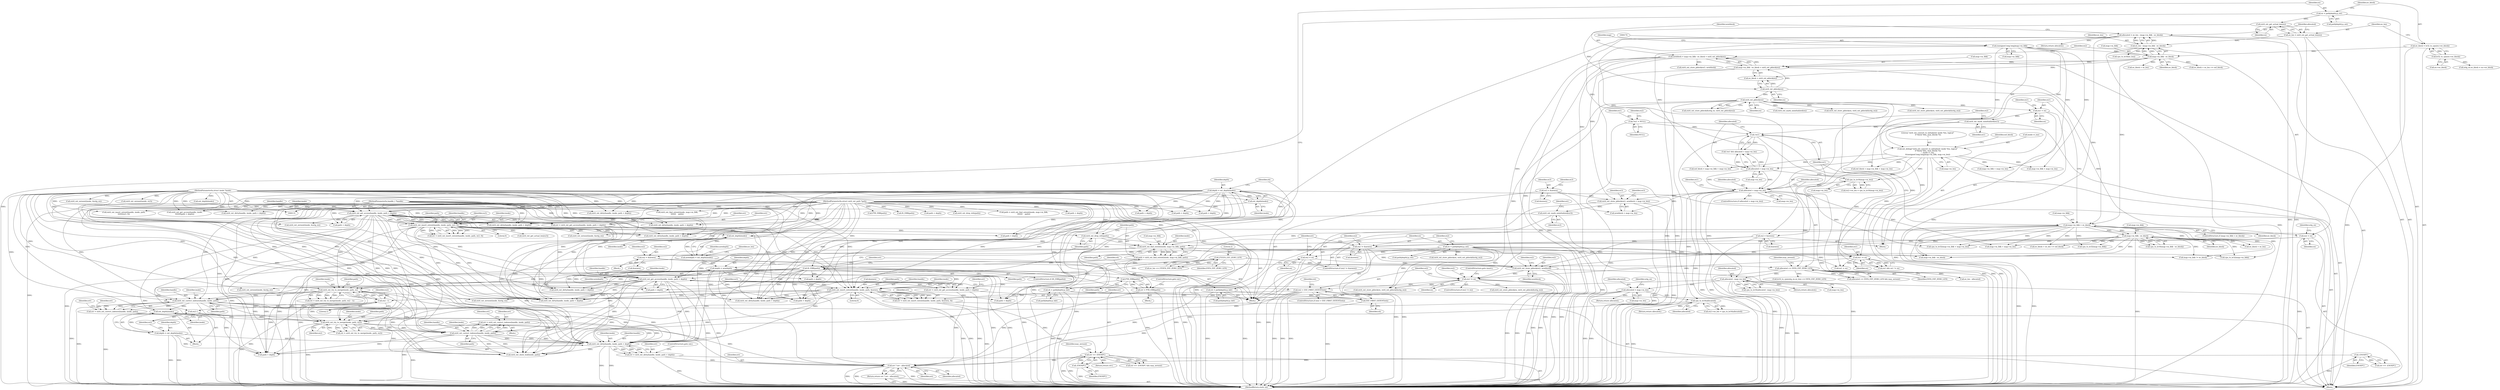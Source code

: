 digraph "1_linux_667eff35a1f56fa74ce98a0c7c29a40adc1ba4e3@API" {
"1000972" [label="(Call,err ? err : allocated)"];
"1000891" [label="(Call,err = ext4_ext_correct_indexes(handle, inode, path))"];
"1000893" [label="(Call,ext4_ext_correct_indexes(handle, inode, path))"];
"1000865" [label="(Call,ext4_ext_correct_indexes(handle, inode, path))"];
"1000296" [label="(Call,ext4_ext_get_access(handle, inode, path + depth))"];
"1000132" [label="(MethodParameterIn,handle_t *handle)"];
"1000221" [label="(Call,ext_depth(inode))"];
"1000133" [label="(MethodParameterIn,struct inode *inode)"];
"1000135" [label="(MethodParameterIn,struct ext4_ext_path *path)"];
"1000219" [label="(Call,depth = ext_depth(inode))"];
"1000732" [label="(Call,ext4_ext_get_access(handle, inode, path + depth))"];
"1000611" [label="(Call,ext4_ext_insert_extent(handle, inode, path, ex3, 0))"];
"1000607" [label="(Call,ext4_ext_mark_uninitialized(ex3))"];
"1000590" [label="(Call,ext4_ext_store_pblock(ex3, newblock + map->m_len))"];
"1000574" [label="(Call,ex3 = &newex)"];
"1000256" [label="(Call,newblock = map->m_lblk - ee_block + ext4_ext_pblock(ex))"];
"1000258" [label="(Call,map->m_lblk - ee_block + ext4_ext_pblock(ex))"];
"1000251" [label="(Call,map->m_lblk - ee_block)"];
"1000173" [label="(Call,(unsigned long long)map->m_lblk)"];
"1000237" [label="(Call,ee_block = le32_to_cpu(ex->ee_block))"];
"1000239" [label="(Call,le32_to_cpu(ex->ee_block))"];
"1000264" [label="(Call,ext4_ext_pblock(ex))"];
"1000245" [label="(Call,ext4_ext_get_actual_len(ex))"];
"1000230" [label="(Call,ex = path[depth].p_ext)"];
"1000394" [label="(Call,allocated > map->m_len)"];
"1000247" [label="(Call,allocated = ee_len - (map->m_lblk - ee_block))"];
"1000249" [label="(Call,ee_len - (map->m_lblk - ee_block))"];
"1000243" [label="(Call,ee_len = ext4_ext_get_actual_len(ex))"];
"1000380" [label="(Call,allocated > map->m_len)"];
"1000168" [label="(Call,ext_debug(\"ext4_ext_convert_to_initialized: inode %lu, logical\"\n \t\t\"block %llu, max_blocks %u\n\", inode->i_ino,\n\t\t(unsigned long long)map->m_lblk, map->m_len))"];
"1000389" [label="(Call,cpu_to_le16(map->m_len))"];
"1000693" [label="(Call,ext4_ext_find_extent(inode, map->m_lblk, path))"];
"1000667" [label="(Call,ext_depth(inode))"];
"1000365" [label="(Call,map->m_lblk - ee_block)"];
"1000351" [label="(Call,map->m_lblk > ee_block)"];
"1000689" [label="(Call,ext4_ext_drop_refs(path))"];
"1000700" [label="(Call,IS_ERR(path))"];
"1000691" [label="(Call,path = ext4_ext_find_extent(inode, map->m_lblk, path))"];
"1000686" [label="(Call,depth = newdepth)"];
"1000665" [label="(Call,newdepth = ext_depth(inode))"];
"1000854" [label="(Call,ext4_ext_try_to_merge(inode, path, ex2 - 1))"];
"1000857" [label="(Call,ex2 - 1)"];
"1000847" [label="(Call,ex2 > EXT_FIRST_EXTENT(eh))"];
"1000842" [label="(Call,ex2 != ex)"];
"1000832" [label="(Call,ext4_ext_store_pblock(ex2, newblock))"];
"1000723" [label="(Call,ex2 != &newex)"];
"1000266" [label="(Call,ex2 = ex)"];
"1000372" [label="(Call,ex2 = &newex)"];
"1000727" [label="(Call,ex2 = ex)"];
"1000715" [label="(Call,ex = path[depth].p_ext)"];
"1000820" [label="(Call,ex2 = &newex)"];
"1000285" [label="(Call,ext4_ext_pblock(ex))"];
"1000801" [label="(Call,ex1 != ex)"];
"1000378" [label="(Call,!ex1)"];
"1000141" [label="(Call,*ex1 = NULL)"];
"1000370" [label="(Call,ext4_ext_mark_uninitialized(ex1))"];
"1000357" [label="(Call,ex1 = ex)"];
"1000849" [label="(Call,EXT_FIRST_EXTENT(eh))"];
"1000708" [label="(Call,eh = path[depth].p_hdr)"];
"1000223" [label="(Call,eh = path[depth].p_hdr)"];
"1000884" [label="(Call,ext4_ext_try_to_merge(inode, path, ex2))"];
"1000874" [label="(Call,ext_depth(inode))"];
"1000876" [label="(Call,ex2--)"];
"1000863" [label="(Call,err = ext4_ext_correct_indexes(handle, inode, path))"];
"1000730" [label="(Call,err = ext4_ext_get_access(handle, inode, path + depth))"];
"1000294" [label="(Call,err = ext4_ext_get_access(handle, inode, path + depth))"];
"1000703" [label="(Call,err = PTR_ERR(path))"];
"1000705" [label="(Call,PTR_ERR(path))"];
"1000921" [label="(Call,err == -ENOSPC)"];
"1000910" [label="(Call,err = ext4_ext_insert_extent(handle, inode, path, &newex, 0))"];
"1000912" [label="(Call,ext4_ext_insert_extent(handle, inode, path, &newex, 0))"];
"1000923" [label="(Call,-ENOSPC)"];
"1000621" [label="(Call,-ENOSPC)"];
"1000900" [label="(Call,err = ext4_ext_dirty(handle, inode, path + depth))"];
"1000902" [label="(Call,ext4_ext_dirty(handle, inode, path + depth))"];
"1000872" [label="(Call,depth = ext_depth(inode))"];
"1000602" [label="(Call,allocated - map->m_len)"];
"1000403" [label="(Call,allocated <= EXT4_EXT_ZERO_LEN)"];
"1000309" [label="(Call,2*EXT4_EXT_ZERO_LEN)"];
"1000839" [label="(Call,cpu_to_le16(allocated))"];
"1000741" [label="(Call,allocated = map->m_len)"];
"1000971" [label="(Return,return err ? err : allocated;)"];
"1000708" [label="(Call,eh = path[depth].p_hdr)"];
"1000611" [label="(Call,ext4_ext_insert_extent(handle, inode, path, ex3, 0))"];
"1000885" [label="(Identifier,inode)"];
"1000922" [label="(Identifier,err)"];
"1000656" [label="(Call,path + depth)"];
"1000222" [label="(Identifier,inode)"];
"1000473" [label="(Call,ext4_ext_zeroout(inode, &orig_ex))"];
"1000695" [label="(Call,map->m_lblk)"];
"1000866" [label="(Identifier,handle)"];
"1000691" [label="(Call,path = ext4_ext_find_extent(inode, map->m_lblk, path))"];
"1000876" [label="(Call,ex2--)"];
"1000882" [label="(Call,ret = ext4_ext_try_to_merge(inode, path, ex2))"];
"1000923" [label="(Call,-ENOSPC)"];
"1000240" [label="(Call,ex->ee_block)"];
"1000925" [label="(Identifier,may_zeroout)"];
"1000622" [label="(Identifier,ENOSPC)"];
"1000364" [label="(Call,cpu_to_le16(map->m_lblk - ee_block))"];
"1000796" [label="(Return,return allocated;)"];
"1000852" [label="(Call,ret = ext4_ext_try_to_merge(inode, path, ex2 - 1))"];
"1000739" [label="(Identifier,err)"];
"1000393" [label="(ControlStructure,if (allocated > map->m_len))"];
"1000574" [label="(Call,ex3 = &newex)"];
"1000890" [label="(Block,)"];
"1000671" [label="(Call,ext4_ext_get_actual_len(ex3))"];
"1000706" [label="(Identifier,path)"];
"1000724" [label="(Identifier,ex2)"];
"1000303" [label="(Identifier,err)"];
"1000709" [label="(Identifier,eh)"];
"1000859" [label="(Literal,1)"];
"1000266" [label="(Call,ex2 = ex)"];
"1000381" [label="(Identifier,allocated)"];
"1000262" [label="(Call,ee_block + ext4_ext_pblock(ex))"];
"1000373" [label="(Identifier,ex2)"];
"1000900" [label="(Call,err = ext4_ext_dirty(handle, inode, path + depth))"];
"1000693" [label="(Call,ext4_ext_find_extent(inode, map->m_lblk, path))"];
"1000648" [label="(Call,ext4_ext_store_pblock(ex, ext4_ext_pblock(&orig_ex)))"];
"1000219" [label="(Call,depth = ext_depth(inode))"];
"1000371" [label="(Identifier,ex1)"];
"1000873" [label="(Identifier,depth)"];
"1000803" [label="(Identifier,ex)"];
"1000310" [label="(Literal,2)"];
"1000613" [label="(Identifier,inode)"];
"1000285" [label="(Call,ext4_ext_pblock(ex))"];
"1000369" [label="(Identifier,ee_block)"];
"1000670" [label="(Identifier,ee_len)"];
"1000813" [label="(Call,map->m_lblk - ee_block)"];
"1000924" [label="(Identifier,ENOSPC)"];
"1000257" [label="(Identifier,newblock)"];
"1000231" [label="(Identifier,ex)"];
"1000701" [label="(Identifier,path)"];
"1000914" [label="(Identifier,inode)"];
"1000681" [label="(Call,ee_block + ee_len <= eof_block)"];
"1000133" [label="(MethodParameterIn,struct inode *inode)"];
"1000793" [label="(Call,path + depth)"];
"1000564" [label="(Call,ext4_ext_dirty(handle, inode, path + depth))"];
"1000820" [label="(Call,ex2 = &newex)"];
"1000309" [label="(Call,2*EXT4_EXT_ZERO_LEN)"];
"1000971" [label="(Return,return err ? err : allocated;)"];
"1000865" [label="(Call,ext4_ext_correct_indexes(handle, inode, path))"];
"1000513" [label="(Call,ext4_ext_zeroout(inode, ex3))"];
"1000539" [label="(Call,PTR_ERR(path))"];
"1000350" [label="(ControlStructure,if (map->m_lblk > ee_block))"];
"1000290" [label="(Call,ee_block + ee_len)"];
"1000666" [label="(Identifier,newdepth)"];
"1000271" [label="(Identifier,orig_ex)"];
"1000877" [label="(Identifier,ex2)"];
"1000864" [label="(Identifier,err)"];
"1000311" [label="(Identifier,EXT4_EXT_ZERO_LEN)"];
"1000845" [label="(ControlStructure,goto insert;)"];
"1000256" [label="(Call,newblock = map->m_lblk - ee_block + ext4_ext_pblock(ex))"];
"1000974" [label="(Identifier,err)"];
"1000619" [label="(Call,err == -ENOSPC)"];
"1000143" [label="(Identifier,NULL)"];
"1000592" [label="(Call,newblock + map->m_len)"];
"1000892" [label="(Identifier,err)"];
"1000230" [label="(Call,ex = path[depth].p_ext)"];
"1000250" [label="(Identifier,ee_len)"];
"1000692" [label="(Identifier,path)"];
"1000722" [label="(ControlStructure,if (ex2 != &newex))"];
"1000911" [label="(Identifier,err)"];
"1000406" [label="(Identifier,may_zeroout)"];
"1000232" [label="(Call,path[depth].p_ext)"];
"1000280" [label="(Call,cpu_to_le16(ee_len))"];
"1000785" [label="(Call,ext4_ext_store_pblock(ex, ext4_ext_pblock(&orig_ex)))"];
"1000521" [label="(Call,ext_depth(inode))"];
"1000352" [label="(Call,map->m_lblk)"];
"1000132" [label="(MethodParameterIn,handle_t *handle)"];
"1000850" [label="(Identifier,eh)"];
"1000916" [label="(Call,&newex)"];
"1000356" [label="(Block,)"];
"1000764" [label="(Call,ext4_ext_zeroout(inode, &orig_ex))"];
"1000355" [label="(Identifier,ee_block)"];
"1000667" [label="(Call,ext_depth(inode))"];
"1000716" [label="(Identifier,ex)"];
"1000905" [label="(Call,path + depth)"];
"1000374" [label="(Call,&newex)"];
"1000801" [label="(Call,ex1 != ex)"];
"1000698" [label="(Identifier,path)"];
"1000950" [label="(Call,ext4_ext_store_pblock(ex, ext4_ext_pblock(&orig_ex)))"];
"1000576" [label="(Call,&newex)"];
"1000743" [label="(Call,map->m_len)"];
"1000372" [label="(Call,ex2 = &newex)"];
"1000258" [label="(Call,map->m_lblk - ee_block + ext4_ext_pblock(ex))"];
"1000390" [label="(Call,map->m_len)"];
"1000448" [label="(Call,ext4_ext_store_pblock(ex3, newblock))"];
"1000582" [label="(Call,cpu_to_le32(map->m_lblk + map->m_len))"];
"1000687" [label="(Identifier,depth)"];
"1000862" [label="(Block,)"];
"1000282" [label="(Call,ext4_ext_store_pblock(&orig_ex, ext4_ext_pblock(ex)))"];
"1000901" [label="(Identifier,err)"];
"1000269" [label="(Call,orig_ex.ee_block = ex->ee_block)"];
"1000534" [label="(Call,IS_ERR(path))"];
"1000239" [label="(Call,le32_to_cpu(ex->ee_block))"];
"1000855" [label="(Identifier,inode)"];
"1000603" [label="(Identifier,allocated)"];
"1000590" [label="(Call,ext4_ext_store_pblock(ex3, newblock + map->m_len))"];
"1000377" [label="(Call,!ex1 && allocated > map->m_len)"];
"1000715" [label="(Call,ex = path[depth].p_ext)"];
"1000255" [label="(Identifier,ee_block)"];
"1000729" [label="(Identifier,ex)"];
"1000404" [label="(Identifier,allocated)"];
"1000891" [label="(Call,err = ext4_ext_correct_indexes(handle, inode, path))"];
"1000459" [label="(Call,ext4_ext_insert_extent(handle, inode, path,\n\t\t\t\t\t\t\tex3, 0))"];
"1000359" [label="(Identifier,ex)"];
"1000286" [label="(Identifier,ex)"];
"1000382" [label="(Call,map->m_len)"];
"1000790" [label="(Call,ext4_ext_dirty(handle, inode, path + depth))"];
"1000742" [label="(Identifier,allocated)"];
"1000246" [label="(Identifier,ex)"];
"1000755" [label="(Call,map->m_lblk != ee_block)"];
"1000725" [label="(Call,&newex)"];
"1000316" [label="(Call,ext4_ext_zeroout(inode, &orig_ex))"];
"1000380" [label="(Call,allocated > map->m_len)"];
"1000289" [label="(Call,ee_block + ee_len <= eof_block)"];
"1000348" [label="(Return,return allocated;)"];
"1000710" [label="(Call,path[depth].p_hdr)"];
"1000840" [label="(Identifier,allocated)"];
"1000223" [label="(Call,eh = path[depth].p_hdr)"];
"1000249" [label="(Call,ee_len - (map->m_lblk - ee_block))"];
"1000555" [label="(Call,path + depth)"];
"1000370" [label="(Call,ext4_ext_mark_uninitialized(ex1))"];
"1000915" [label="(Identifier,path)"];
"1000135" [label="(MethodParameterIn,struct ext4_ext_path *path)"];
"1000847" [label="(Call,ex2 > EXT_FIRST_EXTENT(eh))"];
"1000609" [label="(Call,err = ext4_ext_insert_extent(handle, inode, path, ex3, 0))"];
"1000294" [label="(Call,err = ext4_ext_get_access(handle, inode, path + depth))"];
"1000146" [label="(Identifier,ex2)"];
"1000856" [label="(Identifier,path)"];
"1000362" [label="(Identifier,ex1)"];
"1000659" [label="(Return,return allocated;)"];
"1000748" [label="(Call,le16_to_cpu(orig_ex.ee_len) <= EXT4_EXT_ZERO_LEN)"];
"1000608" [label="(Identifier,ex3)"];
"1000267" [label="(Identifier,ex2)"];
"1000395" [label="(Identifier,allocated)"];
"1000366" [label="(Call,map->m_lblk)"];
"1000580" [label="(Identifier,ex3)"];
"1000734" [label="(Identifier,inode)"];
"1000875" [label="(Identifier,inode)"];
"1000394" [label="(Call,allocated > map->m_len)"];
"1000342" [label="(Call,ext4_ext_dirty(handle, inode, path + depth))"];
"1000243" [label="(Call,ee_len = ext4_ext_get_actual_len(ex))"];
"1000880" [label="(Identifier,ex3)"];
"1000523" [label="(Call,ext4_ext_drop_refs(path))"];
"1000920" [label="(Call,err == -ENOSPC && may_zeroout)"];
"1000835" [label="(Call,ex2->ee_len = cpu_to_le16(allocated))"];
"1001001" [label="(Call,path + depth)"];
"1000832" [label="(Call,ext4_ext_store_pblock(ex2, newblock))"];
"1000399" [label="(Block,)"];
"1000244" [label="(Identifier,ee_len)"];
"1000908" [label="(ControlStructure,goto out;)"];
"1000430" [label="(Call,ext4_ext_dirty(handle, inode, path + depth))"];
"1000168" [label="(Call,ext_debug(\"ext4_ext_convert_to_initialized: inode %lu, logical\"\n \t\t\"block %llu, max_blocks %u\n\", inode->i_ino,\n\t\t(unsigned long long)map->m_lblk, map->m_len))"];
"1000238" [label="(Identifier,ee_block)"];
"1000583" [label="(Call,map->m_lblk + map->m_len)"];
"1000853" [label="(Identifier,ret)"];
"1000854" [label="(Call,ext4_ext_try_to_merge(inode, path, ex2 - 1))"];
"1000704" [label="(Identifier,err)"];
"1000822" [label="(Call,&newex)"];
"1000402" [label="(Call,allocated <= EXT4_EXT_ZERO_LEN && may_zeroout)"];
"1000423" [label="(Call,ext4_ext_mark_uninitialized(ex))"];
"1000444" [label="(Call,cpu_to_le32(map->m_lblk))"];
"1000991" [label="(Call,ext4_ext_store_pblock(ex, ext4_ext_pblock(&orig_ex)))"];
"1000248" [label="(Identifier,allocated)"];
"1000912" [label="(Call,ext4_ext_insert_extent(handle, inode, path, &newex, 0))"];
"1000730" [label="(Call,err = ext4_ext_get_access(handle, inode, path + depth))"];
"1000170" [label="(Call,inode->i_ino)"];
"1000614" [label="(Identifier,path)"];
"1000499" [label="(Call,ext4_ext_dirty(handle, inode, path + depth))"];
"1000896" [label="(Identifier,path)"];
"1000804" [label="(Block,)"];
"1000839" [label="(Call,cpu_to_le16(allocated))"];
"1000627" [label="(Call,ext4_ext_zeroout(inode, &orig_ex))"];
"1000874" [label="(Call,ext_depth(inode))"];
"1000898" [label="(Identifier,err)"];
"1000826" [label="(Identifier,ex2)"];
"1000904" [label="(Identifier,inode)"];
"1000604" [label="(Call,map->m_len)"];
"1000837" [label="(Identifier,ex2)"];
"1000178" [label="(Call,map->m_len)"];
"1000821" [label="(Identifier,ex2)"];
"1000616" [label="(Literal,0)"];
"1000834" [label="(Identifier,newblock)"];
"1000705" [label="(Call,PTR_ERR(path))"];
"1000727" [label="(Call,ex2 = ex)"];
"1000552" [label="(Call,ext4_ext_get_access(handle, inode,\n\t\t\t\t\t\t\t\tpath + depth))"];
"1000961" [label="(Return,return allocated;)"];
"1000846" [label="(ControlStructure,if (ex2 > EXT_FIRST_EXTENT(eh)))"];
"1000717" [label="(Call,path[depth].p_ext)"];
"1000958" [label="(Call,path + depth)"];
"1000142" [label="(Identifier,ex1)"];
"1000379" [label="(Identifier,ex1)"];
"1000295" [label="(Identifier,err)"];
"1000599" [label="(Identifier,ex3)"];
"1000251" [label="(Call,map->m_lblk - ee_block)"];
"1000298" [label="(Identifier,inode)"];
"1000169" [label="(Literal,\"ext4_ext_convert_to_initialized: inode %lu, logical\"\n \t\t\"block %llu, max_blocks %u\n\")"];
"1000702" [label="(Block,)"];
"1000700" [label="(Call,IS_ERR(path))"];
"1000910" [label="(Call,err = ext4_ext_insert_extent(handle, inode, path, &newex, 0))"];
"1000299" [label="(Call,path + depth)"];
"1000591" [label="(Identifier,ex3)"];
"1000833" [label="(Identifier,ex2)"];
"1000858" [label="(Identifier,ex2)"];
"1000918" [label="(Literal,0)"];
"1000203" [label="(Call,map->m_lblk + map->m_len)"];
"1000210" [label="(Call,eof_block = map->m_lblk + map->m_len)"];
"1000264" [label="(Call,ext4_ext_pblock(ex))"];
"1001006" [label="(MethodReturn,static int)"];
"1000884" [label="(Call,ext4_ext_try_to_merge(inode, path, ex2))"];
"1000396" [label="(Call,map->m_len)"];
"1000741" [label="(Call,allocated = map->m_len)"];
"1000607" [label="(Call,ext4_ext_mark_uninitialized(ex3))"];
"1000902" [label="(Call,ext4_ext_dirty(handle, inode, path + depth))"];
"1000868" [label="(Identifier,path)"];
"1000602" [label="(Call,allocated - map->m_len)"];
"1000668" [label="(Identifier,inode)"];
"1000848" [label="(Identifier,ex2)"];
"1000612" [label="(Identifier,handle)"];
"1000968" [label="(Call,ext4_ext_show_leaf(inode, path))"];
"1000703" [label="(Call,err = PTR_ERR(path))"];
"1000525" [label="(Call,path = ext4_ext_find_extent(inode, map->m_lblk,\n\t\t\t\t\t\t\t    path))"];
"1000365" [label="(Call,map->m_lblk - ee_block)"];
"1000201" [label="(Call,eof_block < map->m_lblk + map->m_len)"];
"1000268" [label="(Identifier,ex)"];
"1000296" [label="(Call,ext4_ext_get_access(handle, inode, path + depth))"];
"1000265" [label="(Identifier,ex)"];
"1000972" [label="(Call,err ? err : allocated)"];
"1000220" [label="(Identifier,depth)"];
"1000357" [label="(Call,ex1 = ex)"];
"1000433" [label="(Call,path + depth)"];
"1000245" [label="(Call,ext4_ext_get_actual_len(ex))"];
"1000690" [label="(Identifier,path)"];
"1000799" [label="(Call,ex1 && ex1 != ex)"];
"1000307" [label="(Call,ee_len <= 2*EXT4_EXT_ZERO_LEN)"];
"1000870" [label="(Identifier,err)"];
"1000733" [label="(Identifier,handle)"];
"1000844" [label="(Identifier,ex)"];
"1000857" [label="(Call,ex2 - 1)"];
"1000903" [label="(Identifier,handle)"];
"1000358" [label="(Identifier,ex1)"];
"1000601" [label="(Call,cpu_to_le16(allocated - map->m_len))"];
"1000842" [label="(Call,ex2 != ex)"];
"1000337" [label="(Call,ext4_ext_store_pblock(ex, ext4_ext_pblock(&orig_ex)))"];
"1000731" [label="(Identifier,err)"];
"1000621" [label="(Call,-ENOSPC)"];
"1000894" [label="(Identifier,handle)"];
"1000863" [label="(Call,err = ext4_ext_correct_indexes(handle, inode, path))"];
"1000136" [label="(Block,)"];
"1000802" [label="(Identifier,ex1)"];
"1000682" [label="(Call,ee_block + ee_len)"];
"1000707" [label="(ControlStructure,goto out;)"];
"1000955" [label="(Call,ext4_ext_dirty(handle, inode, path + depth))"];
"1000688" [label="(Identifier,newdepth)"];
"1000385" [label="(Call,ex2->ee_len = cpu_to_le16(map->m_len))"];
"1000252" [label="(Call,map->m_lblk)"];
"1000998" [label="(Call,ext4_ext_dirty(handle, inode, path + depth))"];
"1000575" [label="(Identifier,ex3)"];
"1000212" [label="(Call,map->m_lblk + map->m_len)"];
"1000872" [label="(Call,depth = ext_depth(inode))"];
"1000913" [label="(Identifier,handle)"];
"1000975" [label="(Identifier,allocated)"];
"1000378" [label="(Call,!ex1)"];
"1000345" [label="(Call,path + depth)"];
"1000694" [label="(Identifier,inode)"];
"1000221" [label="(Call,ext_depth(inode))"];
"1000895" [label="(Identifier,inode)"];
"1000403" [label="(Call,allocated <= EXT4_EXT_ZERO_LEN)"];
"1000420" [label="(Call,ee_len - allocated)"];
"1000841" [label="(ControlStructure,if (ex2 != ex))"];
"1000237" [label="(Call,ee_block = le32_to_cpu(ex->ee_block))"];
"1000732" [label="(Call,ext4_ext_get_access(handle, inode, path + depth))"];
"1000800" [label="(Identifier,ex1)"];
"1000886" [label="(Identifier,path)"];
"1000686" [label="(Call,depth = newdepth)"];
"1000225" [label="(Call,path[depth].p_hdr)"];
"1000929" [label="(Call,ext4_ext_zeroout(inode, &orig_ex))"];
"1000615" [label="(Identifier,ex3)"];
"1000887" [label="(Identifier,ex2)"];
"1000502" [label="(Call,path + depth)"];
"1000351" [label="(Call,map->m_lblk > ee_block)"];
"1000141" [label="(Call,*ex1 = NULL)"];
"1000405" [label="(Identifier,EXT4_EXT_ZERO_LEN)"];
"1000751" [label="(Identifier,orig_ex)"];
"1000247" [label="(Call,allocated = ee_len - (map->m_lblk - ee_block))"];
"1000259" [label="(Call,map->m_lblk)"];
"1000173" [label="(Call,(unsigned long long)map->m_lblk)"];
"1000735" [label="(Call,path + depth)"];
"1000689" [label="(Call,ext4_ext_drop_refs(path))"];
"1000182" [label="(Identifier,eof_block)"];
"1000723" [label="(Call,ex2 != &newex)"];
"1000973" [label="(Identifier,err)"];
"1000527" [label="(Call,ext4_ext_find_extent(inode, map->m_lblk,\n\t\t\t\t\t\t\t    path))"];
"1000610" [label="(Identifier,err)"];
"1000699" [label="(ControlStructure,if (IS_ERR(path)))"];
"1000849" [label="(Call,EXT_FIRST_EXTENT(eh))"];
"1000805" [label="(Call,ex1 = ex)"];
"1000893" [label="(Call,ext4_ext_correct_indexes(handle, inode, path))"];
"1000224" [label="(Identifier,eh)"];
"1001004" [label="(Return,return err;)"];
"1000653" [label="(Call,ext4_ext_dirty(handle, inode, path + depth))"];
"1000297" [label="(Identifier,handle)"];
"1000179" [label="(Identifier,map)"];
"1000828" [label="(Call,cpu_to_le32(map->m_lblk))"];
"1000665" [label="(Call,newdepth = ext_depth(inode))"];
"1000921" [label="(Call,err == -ENOSPC)"];
"1000175" [label="(Call,map->m_lblk)"];
"1000843" [label="(Identifier,ex2)"];
"1000867" [label="(Identifier,inode)"];
"1000389" [label="(Call,cpu_to_le16(map->m_len))"];
"1000567" [label="(Call,path + depth)"];
"1000728" [label="(Identifier,ex2)"];
"1000972" -> "1000971"  [label="AST: "];
"1000972" -> "1000974"  [label="CFG: "];
"1000972" -> "1000975"  [label="CFG: "];
"1000973" -> "1000972"  [label="AST: "];
"1000974" -> "1000972"  [label="AST: "];
"1000975" -> "1000972"  [label="AST: "];
"1000971" -> "1000972"  [label="CFG: "];
"1000972" -> "1001006"  [label="DDG: "];
"1000972" -> "1001006"  [label="DDG: "];
"1000972" -> "1001006"  [label="DDG: "];
"1000972" -> "1000971"  [label="DDG: "];
"1000891" -> "1000972"  [label="DDG: "];
"1000863" -> "1000972"  [label="DDG: "];
"1000730" -> "1000972"  [label="DDG: "];
"1000294" -> "1000972"  [label="DDG: "];
"1000703" -> "1000972"  [label="DDG: "];
"1000921" -> "1000972"  [label="DDG: "];
"1000900" -> "1000972"  [label="DDG: "];
"1000247" -> "1000972"  [label="DDG: "];
"1000602" -> "1000972"  [label="DDG: "];
"1000839" -> "1000972"  [label="DDG: "];
"1000891" -> "1000890"  [label="AST: "];
"1000891" -> "1000893"  [label="CFG: "];
"1000892" -> "1000891"  [label="AST: "];
"1000893" -> "1000891"  [label="AST: "];
"1000898" -> "1000891"  [label="CFG: "];
"1000891" -> "1001006"  [label="DDG: "];
"1000893" -> "1000891"  [label="DDG: "];
"1000893" -> "1000891"  [label="DDG: "];
"1000893" -> "1000891"  [label="DDG: "];
"1000893" -> "1000896"  [label="CFG: "];
"1000894" -> "1000893"  [label="AST: "];
"1000895" -> "1000893"  [label="AST: "];
"1000896" -> "1000893"  [label="AST: "];
"1000893" -> "1001006"  [label="DDG: "];
"1000865" -> "1000893"  [label="DDG: "];
"1000296" -> "1000893"  [label="DDG: "];
"1000732" -> "1000893"  [label="DDG: "];
"1000132" -> "1000893"  [label="DDG: "];
"1000884" -> "1000893"  [label="DDG: "];
"1000884" -> "1000893"  [label="DDG: "];
"1000133" -> "1000893"  [label="DDG: "];
"1000135" -> "1000893"  [label="DDG: "];
"1000893" -> "1000902"  [label="DDG: "];
"1000893" -> "1000902"  [label="DDG: "];
"1000893" -> "1000902"  [label="DDG: "];
"1000893" -> "1000905"  [label="DDG: "];
"1000893" -> "1000968"  [label="DDG: "];
"1000893" -> "1000968"  [label="DDG: "];
"1000865" -> "1000863"  [label="AST: "];
"1000865" -> "1000868"  [label="CFG: "];
"1000866" -> "1000865"  [label="AST: "];
"1000867" -> "1000865"  [label="AST: "];
"1000868" -> "1000865"  [label="AST: "];
"1000863" -> "1000865"  [label="CFG: "];
"1000865" -> "1001006"  [label="DDG: "];
"1000865" -> "1000863"  [label="DDG: "];
"1000865" -> "1000863"  [label="DDG: "];
"1000865" -> "1000863"  [label="DDG: "];
"1000296" -> "1000865"  [label="DDG: "];
"1000732" -> "1000865"  [label="DDG: "];
"1000132" -> "1000865"  [label="DDG: "];
"1000854" -> "1000865"  [label="DDG: "];
"1000854" -> "1000865"  [label="DDG: "];
"1000133" -> "1000865"  [label="DDG: "];
"1000135" -> "1000865"  [label="DDG: "];
"1000865" -> "1000874"  [label="DDG: "];
"1000865" -> "1000884"  [label="DDG: "];
"1000865" -> "1000902"  [label="DDG: "];
"1000865" -> "1000902"  [label="DDG: "];
"1000865" -> "1000905"  [label="DDG: "];
"1000865" -> "1000968"  [label="DDG: "];
"1000865" -> "1000968"  [label="DDG: "];
"1000296" -> "1000294"  [label="AST: "];
"1000296" -> "1000299"  [label="CFG: "];
"1000297" -> "1000296"  [label="AST: "];
"1000298" -> "1000296"  [label="AST: "];
"1000299" -> "1000296"  [label="AST: "];
"1000294" -> "1000296"  [label="CFG: "];
"1000296" -> "1001006"  [label="DDG: "];
"1000296" -> "1001006"  [label="DDG: "];
"1000296" -> "1000294"  [label="DDG: "];
"1000296" -> "1000294"  [label="DDG: "];
"1000296" -> "1000294"  [label="DDG: "];
"1000132" -> "1000296"  [label="DDG: "];
"1000221" -> "1000296"  [label="DDG: "];
"1000133" -> "1000296"  [label="DDG: "];
"1000135" -> "1000296"  [label="DDG: "];
"1000219" -> "1000296"  [label="DDG: "];
"1000296" -> "1000316"  [label="DDG: "];
"1000296" -> "1000342"  [label="DDG: "];
"1000296" -> "1000430"  [label="DDG: "];
"1000296" -> "1000430"  [label="DDG: "];
"1000296" -> "1000611"  [label="DDG: "];
"1000296" -> "1000611"  [label="DDG: "];
"1000296" -> "1000854"  [label="DDG: "];
"1000296" -> "1000884"  [label="DDG: "];
"1000296" -> "1000902"  [label="DDG: "];
"1000296" -> "1000902"  [label="DDG: "];
"1000296" -> "1000912"  [label="DDG: "];
"1000296" -> "1000912"  [label="DDG: "];
"1000296" -> "1000968"  [label="DDG: "];
"1000296" -> "1000998"  [label="DDG: "];
"1000132" -> "1000131"  [label="AST: "];
"1000132" -> "1001006"  [label="DDG: "];
"1000132" -> "1000342"  [label="DDG: "];
"1000132" -> "1000430"  [label="DDG: "];
"1000132" -> "1000459"  [label="DDG: "];
"1000132" -> "1000499"  [label="DDG: "];
"1000132" -> "1000552"  [label="DDG: "];
"1000132" -> "1000564"  [label="DDG: "];
"1000132" -> "1000611"  [label="DDG: "];
"1000132" -> "1000653"  [label="DDG: "];
"1000132" -> "1000732"  [label="DDG: "];
"1000132" -> "1000790"  [label="DDG: "];
"1000132" -> "1000902"  [label="DDG: "];
"1000132" -> "1000912"  [label="DDG: "];
"1000132" -> "1000955"  [label="DDG: "];
"1000132" -> "1000998"  [label="DDG: "];
"1000221" -> "1000219"  [label="AST: "];
"1000221" -> "1000222"  [label="CFG: "];
"1000222" -> "1000221"  [label="AST: "];
"1000219" -> "1000221"  [label="CFG: "];
"1000221" -> "1000219"  [label="DDG: "];
"1000133" -> "1000221"  [label="DDG: "];
"1000133" -> "1000131"  [label="AST: "];
"1000133" -> "1001006"  [label="DDG: "];
"1000133" -> "1000316"  [label="DDG: "];
"1000133" -> "1000342"  [label="DDG: "];
"1000133" -> "1000430"  [label="DDG: "];
"1000133" -> "1000459"  [label="DDG: "];
"1000133" -> "1000473"  [label="DDG: "];
"1000133" -> "1000499"  [label="DDG: "];
"1000133" -> "1000513"  [label="DDG: "];
"1000133" -> "1000521"  [label="DDG: "];
"1000133" -> "1000527"  [label="DDG: "];
"1000133" -> "1000552"  [label="DDG: "];
"1000133" -> "1000564"  [label="DDG: "];
"1000133" -> "1000611"  [label="DDG: "];
"1000133" -> "1000627"  [label="DDG: "];
"1000133" -> "1000653"  [label="DDG: "];
"1000133" -> "1000667"  [label="DDG: "];
"1000133" -> "1000693"  [label="DDG: "];
"1000133" -> "1000732"  [label="DDG: "];
"1000133" -> "1000764"  [label="DDG: "];
"1000133" -> "1000790"  [label="DDG: "];
"1000133" -> "1000854"  [label="DDG: "];
"1000133" -> "1000874"  [label="DDG: "];
"1000133" -> "1000884"  [label="DDG: "];
"1000133" -> "1000902"  [label="DDG: "];
"1000133" -> "1000912"  [label="DDG: "];
"1000133" -> "1000929"  [label="DDG: "];
"1000133" -> "1000955"  [label="DDG: "];
"1000133" -> "1000968"  [label="DDG: "];
"1000133" -> "1000998"  [label="DDG: "];
"1000135" -> "1000131"  [label="AST: "];
"1000135" -> "1001006"  [label="DDG: "];
"1000135" -> "1000299"  [label="DDG: "];
"1000135" -> "1000342"  [label="DDG: "];
"1000135" -> "1000345"  [label="DDG: "];
"1000135" -> "1000430"  [label="DDG: "];
"1000135" -> "1000433"  [label="DDG: "];
"1000135" -> "1000459"  [label="DDG: "];
"1000135" -> "1000499"  [label="DDG: "];
"1000135" -> "1000502"  [label="DDG: "];
"1000135" -> "1000523"  [label="DDG: "];
"1000135" -> "1000525"  [label="DDG: "];
"1000135" -> "1000527"  [label="DDG: "];
"1000135" -> "1000534"  [label="DDG: "];
"1000135" -> "1000539"  [label="DDG: "];
"1000135" -> "1000552"  [label="DDG: "];
"1000135" -> "1000555"  [label="DDG: "];
"1000135" -> "1000564"  [label="DDG: "];
"1000135" -> "1000567"  [label="DDG: "];
"1000135" -> "1000611"  [label="DDG: "];
"1000135" -> "1000653"  [label="DDG: "];
"1000135" -> "1000656"  [label="DDG: "];
"1000135" -> "1000689"  [label="DDG: "];
"1000135" -> "1000691"  [label="DDG: "];
"1000135" -> "1000693"  [label="DDG: "];
"1000135" -> "1000700"  [label="DDG: "];
"1000135" -> "1000705"  [label="DDG: "];
"1000135" -> "1000732"  [label="DDG: "];
"1000135" -> "1000735"  [label="DDG: "];
"1000135" -> "1000790"  [label="DDG: "];
"1000135" -> "1000793"  [label="DDG: "];
"1000135" -> "1000854"  [label="DDG: "];
"1000135" -> "1000884"  [label="DDG: "];
"1000135" -> "1000902"  [label="DDG: "];
"1000135" -> "1000905"  [label="DDG: "];
"1000135" -> "1000912"  [label="DDG: "];
"1000135" -> "1000955"  [label="DDG: "];
"1000135" -> "1000958"  [label="DDG: "];
"1000135" -> "1000968"  [label="DDG: "];
"1000135" -> "1000998"  [label="DDG: "];
"1000135" -> "1001001"  [label="DDG: "];
"1000219" -> "1000136"  [label="AST: "];
"1000220" -> "1000219"  [label="AST: "];
"1000224" -> "1000219"  [label="CFG: "];
"1000219" -> "1001006"  [label="DDG: "];
"1000219" -> "1000299"  [label="DDG: "];
"1000219" -> "1000342"  [label="DDG: "];
"1000219" -> "1000345"  [label="DDG: "];
"1000219" -> "1000430"  [label="DDG: "];
"1000219" -> "1000433"  [label="DDG: "];
"1000219" -> "1000499"  [label="DDG: "];
"1000219" -> "1000502"  [label="DDG: "];
"1000219" -> "1000653"  [label="DDG: "];
"1000219" -> "1000656"  [label="DDG: "];
"1000219" -> "1000902"  [label="DDG: "];
"1000219" -> "1000905"  [label="DDG: "];
"1000219" -> "1000955"  [label="DDG: "];
"1000219" -> "1000958"  [label="DDG: "];
"1000219" -> "1000998"  [label="DDG: "];
"1000219" -> "1001001"  [label="DDG: "];
"1000732" -> "1000730"  [label="AST: "];
"1000732" -> "1000735"  [label="CFG: "];
"1000733" -> "1000732"  [label="AST: "];
"1000734" -> "1000732"  [label="AST: "];
"1000735" -> "1000732"  [label="AST: "];
"1000730" -> "1000732"  [label="CFG: "];
"1000732" -> "1001006"  [label="DDG: "];
"1000732" -> "1001006"  [label="DDG: "];
"1000732" -> "1000730"  [label="DDG: "];
"1000732" -> "1000730"  [label="DDG: "];
"1000732" -> "1000730"  [label="DDG: "];
"1000611" -> "1000732"  [label="DDG: "];
"1000693" -> "1000732"  [label="DDG: "];
"1000700" -> "1000732"  [label="DDG: "];
"1000686" -> "1000732"  [label="DDG: "];
"1000732" -> "1000764"  [label="DDG: "];
"1000732" -> "1000790"  [label="DDG: "];
"1000732" -> "1000854"  [label="DDG: "];
"1000732" -> "1000884"  [label="DDG: "];
"1000732" -> "1000902"  [label="DDG: "];
"1000732" -> "1000902"  [label="DDG: "];
"1000732" -> "1000912"  [label="DDG: "];
"1000732" -> "1000912"  [label="DDG: "];
"1000732" -> "1000968"  [label="DDG: "];
"1000732" -> "1000998"  [label="DDG: "];
"1000611" -> "1000609"  [label="AST: "];
"1000611" -> "1000616"  [label="CFG: "];
"1000612" -> "1000611"  [label="AST: "];
"1000613" -> "1000611"  [label="AST: "];
"1000614" -> "1000611"  [label="AST: "];
"1000615" -> "1000611"  [label="AST: "];
"1000616" -> "1000611"  [label="AST: "];
"1000609" -> "1000611"  [label="CFG: "];
"1000611" -> "1001006"  [label="DDG: "];
"1000611" -> "1001006"  [label="DDG: "];
"1000611" -> "1000609"  [label="DDG: "];
"1000611" -> "1000609"  [label="DDG: "];
"1000611" -> "1000609"  [label="DDG: "];
"1000611" -> "1000609"  [label="DDG: "];
"1000611" -> "1000609"  [label="DDG: "];
"1000607" -> "1000611"  [label="DDG: "];
"1000611" -> "1000627"  [label="DDG: "];
"1000611" -> "1000653"  [label="DDG: "];
"1000611" -> "1000653"  [label="DDG: "];
"1000611" -> "1000656"  [label="DDG: "];
"1000611" -> "1000667"  [label="DDG: "];
"1000611" -> "1000671"  [label="DDG: "];
"1000611" -> "1000689"  [label="DDG: "];
"1000611" -> "1000998"  [label="DDG: "];
"1000611" -> "1000998"  [label="DDG: "];
"1000611" -> "1000998"  [label="DDG: "];
"1000611" -> "1001001"  [label="DDG: "];
"1000607" -> "1000399"  [label="AST: "];
"1000607" -> "1000608"  [label="CFG: "];
"1000608" -> "1000607"  [label="AST: "];
"1000610" -> "1000607"  [label="CFG: "];
"1000607" -> "1001006"  [label="DDG: "];
"1000590" -> "1000607"  [label="DDG: "];
"1000590" -> "1000399"  [label="AST: "];
"1000590" -> "1000592"  [label="CFG: "];
"1000591" -> "1000590"  [label="AST: "];
"1000592" -> "1000590"  [label="AST: "];
"1000599" -> "1000590"  [label="CFG: "];
"1000590" -> "1001006"  [label="DDG: "];
"1000590" -> "1001006"  [label="DDG: "];
"1000574" -> "1000590"  [label="DDG: "];
"1000256" -> "1000590"  [label="DDG: "];
"1000394" -> "1000590"  [label="DDG: "];
"1000574" -> "1000399"  [label="AST: "];
"1000574" -> "1000576"  [label="CFG: "];
"1000575" -> "1000574"  [label="AST: "];
"1000576" -> "1000574"  [label="AST: "];
"1000580" -> "1000574"  [label="CFG: "];
"1000574" -> "1001006"  [label="DDG: "];
"1000256" -> "1000136"  [label="AST: "];
"1000256" -> "1000258"  [label="CFG: "];
"1000257" -> "1000256"  [label="AST: "];
"1000258" -> "1000256"  [label="AST: "];
"1000267" -> "1000256"  [label="CFG: "];
"1000256" -> "1001006"  [label="DDG: "];
"1000256" -> "1001006"  [label="DDG: "];
"1000258" -> "1000256"  [label="DDG: "];
"1000258" -> "1000256"  [label="DDG: "];
"1000256" -> "1000448"  [label="DDG: "];
"1000256" -> "1000592"  [label="DDG: "];
"1000256" -> "1000832"  [label="DDG: "];
"1000258" -> "1000262"  [label="CFG: "];
"1000259" -> "1000258"  [label="AST: "];
"1000262" -> "1000258"  [label="AST: "];
"1000258" -> "1001006"  [label="DDG: "];
"1000258" -> "1001006"  [label="DDG: "];
"1000251" -> "1000258"  [label="DDG: "];
"1000251" -> "1000258"  [label="DDG: "];
"1000264" -> "1000258"  [label="DDG: "];
"1000258" -> "1000351"  [label="DDG: "];
"1000251" -> "1000249"  [label="AST: "];
"1000251" -> "1000255"  [label="CFG: "];
"1000252" -> "1000251"  [label="AST: "];
"1000255" -> "1000251"  [label="AST: "];
"1000249" -> "1000251"  [label="CFG: "];
"1000251" -> "1000249"  [label="DDG: "];
"1000251" -> "1000249"  [label="DDG: "];
"1000173" -> "1000251"  [label="DDG: "];
"1000237" -> "1000251"  [label="DDG: "];
"1000251" -> "1000262"  [label="DDG: "];
"1000251" -> "1000289"  [label="DDG: "];
"1000251" -> "1000290"  [label="DDG: "];
"1000251" -> "1000351"  [label="DDG: "];
"1000173" -> "1000168"  [label="AST: "];
"1000173" -> "1000175"  [label="CFG: "];
"1000174" -> "1000173"  [label="AST: "];
"1000175" -> "1000173"  [label="AST: "];
"1000179" -> "1000173"  [label="CFG: "];
"1000173" -> "1000168"  [label="DDG: "];
"1000173" -> "1000201"  [label="DDG: "];
"1000173" -> "1000203"  [label="DDG: "];
"1000173" -> "1000210"  [label="DDG: "];
"1000173" -> "1000212"  [label="DDG: "];
"1000237" -> "1000136"  [label="AST: "];
"1000237" -> "1000239"  [label="CFG: "];
"1000238" -> "1000237"  [label="AST: "];
"1000239" -> "1000237"  [label="AST: "];
"1000244" -> "1000237"  [label="CFG: "];
"1000237" -> "1001006"  [label="DDG: "];
"1000239" -> "1000237"  [label="DDG: "];
"1000239" -> "1000240"  [label="CFG: "];
"1000240" -> "1000239"  [label="AST: "];
"1000239" -> "1000269"  [label="DDG: "];
"1000264" -> "1000262"  [label="AST: "];
"1000264" -> "1000265"  [label="CFG: "];
"1000265" -> "1000264"  [label="AST: "];
"1000262" -> "1000264"  [label="CFG: "];
"1000264" -> "1000262"  [label="DDG: "];
"1000245" -> "1000264"  [label="DDG: "];
"1000264" -> "1000266"  [label="DDG: "];
"1000264" -> "1000285"  [label="DDG: "];
"1000245" -> "1000243"  [label="AST: "];
"1000245" -> "1000246"  [label="CFG: "];
"1000246" -> "1000245"  [label="AST: "];
"1000243" -> "1000245"  [label="CFG: "];
"1000245" -> "1000243"  [label="DDG: "];
"1000230" -> "1000245"  [label="DDG: "];
"1000230" -> "1000136"  [label="AST: "];
"1000230" -> "1000232"  [label="CFG: "];
"1000231" -> "1000230"  [label="AST: "];
"1000232" -> "1000230"  [label="AST: "];
"1000238" -> "1000230"  [label="CFG: "];
"1000230" -> "1001006"  [label="DDG: "];
"1000394" -> "1000393"  [label="AST: "];
"1000394" -> "1000396"  [label="CFG: "];
"1000395" -> "1000394"  [label="AST: "];
"1000396" -> "1000394"  [label="AST: "];
"1000404" -> "1000394"  [label="CFG: "];
"1000800" -> "1000394"  [label="CFG: "];
"1000394" -> "1001006"  [label="DDG: "];
"1000394" -> "1001006"  [label="DDG: "];
"1000247" -> "1000394"  [label="DDG: "];
"1000380" -> "1000394"  [label="DDG: "];
"1000380" -> "1000394"  [label="DDG: "];
"1000389" -> "1000394"  [label="DDG: "];
"1000168" -> "1000394"  [label="DDG: "];
"1000394" -> "1000403"  [label="DDG: "];
"1000394" -> "1000582"  [label="DDG: "];
"1000394" -> "1000583"  [label="DDG: "];
"1000394" -> "1000592"  [label="DDG: "];
"1000394" -> "1000602"  [label="DDG: "];
"1000394" -> "1000839"  [label="DDG: "];
"1000247" -> "1000136"  [label="AST: "];
"1000247" -> "1000249"  [label="CFG: "];
"1000248" -> "1000247"  [label="AST: "];
"1000249" -> "1000247"  [label="AST: "];
"1000257" -> "1000247"  [label="CFG: "];
"1000247" -> "1001006"  [label="DDG: "];
"1000247" -> "1001006"  [label="DDG: "];
"1000249" -> "1000247"  [label="DDG: "];
"1000249" -> "1000247"  [label="DDG: "];
"1000247" -> "1000348"  [label="DDG: "];
"1000247" -> "1000380"  [label="DDG: "];
"1000250" -> "1000249"  [label="AST: "];
"1000249" -> "1001006"  [label="DDG: "];
"1000243" -> "1000249"  [label="DDG: "];
"1000249" -> "1000280"  [label="DDG: "];
"1000243" -> "1000136"  [label="AST: "];
"1000244" -> "1000243"  [label="AST: "];
"1000248" -> "1000243"  [label="CFG: "];
"1000243" -> "1001006"  [label="DDG: "];
"1000380" -> "1000377"  [label="AST: "];
"1000380" -> "1000382"  [label="CFG: "];
"1000381" -> "1000380"  [label="AST: "];
"1000382" -> "1000380"  [label="AST: "];
"1000377" -> "1000380"  [label="CFG: "];
"1000380" -> "1000377"  [label="DDG: "];
"1000380" -> "1000377"  [label="DDG: "];
"1000168" -> "1000380"  [label="DDG: "];
"1000380" -> "1000389"  [label="DDG: "];
"1000168" -> "1000136"  [label="AST: "];
"1000168" -> "1000178"  [label="CFG: "];
"1000169" -> "1000168"  [label="AST: "];
"1000170" -> "1000168"  [label="AST: "];
"1000178" -> "1000168"  [label="AST: "];
"1000182" -> "1000168"  [label="CFG: "];
"1000168" -> "1001006"  [label="DDG: "];
"1000168" -> "1001006"  [label="DDG: "];
"1000168" -> "1001006"  [label="DDG: "];
"1000168" -> "1000201"  [label="DDG: "];
"1000168" -> "1000203"  [label="DDG: "];
"1000168" -> "1000210"  [label="DDG: "];
"1000168" -> "1000212"  [label="DDG: "];
"1000168" -> "1000389"  [label="DDG: "];
"1000389" -> "1000385"  [label="AST: "];
"1000389" -> "1000390"  [label="CFG: "];
"1000390" -> "1000389"  [label="AST: "];
"1000385" -> "1000389"  [label="CFG: "];
"1000389" -> "1000385"  [label="DDG: "];
"1000693" -> "1000691"  [label="AST: "];
"1000693" -> "1000698"  [label="CFG: "];
"1000694" -> "1000693"  [label="AST: "];
"1000695" -> "1000693"  [label="AST: "];
"1000698" -> "1000693"  [label="AST: "];
"1000691" -> "1000693"  [label="CFG: "];
"1000693" -> "1001006"  [label="DDG: "];
"1000693" -> "1000691"  [label="DDG: "];
"1000693" -> "1000691"  [label="DDG: "];
"1000693" -> "1000691"  [label="DDG: "];
"1000667" -> "1000693"  [label="DDG: "];
"1000365" -> "1000693"  [label="DDG: "];
"1000351" -> "1000693"  [label="DDG: "];
"1000689" -> "1000693"  [label="DDG: "];
"1000693" -> "1000755"  [label="DDG: "];
"1000693" -> "1000813"  [label="DDG: "];
"1000693" -> "1000828"  [label="DDG: "];
"1000693" -> "1000968"  [label="DDG: "];
"1000667" -> "1000665"  [label="AST: "];
"1000667" -> "1000668"  [label="CFG: "];
"1000668" -> "1000667"  [label="AST: "];
"1000665" -> "1000667"  [label="CFG: "];
"1000667" -> "1000665"  [label="DDG: "];
"1000365" -> "1000364"  [label="AST: "];
"1000365" -> "1000369"  [label="CFG: "];
"1000366" -> "1000365"  [label="AST: "];
"1000369" -> "1000365"  [label="AST: "];
"1000364" -> "1000365"  [label="CFG: "];
"1000365" -> "1001006"  [label="DDG: "];
"1000365" -> "1000364"  [label="DDG: "];
"1000365" -> "1000364"  [label="DDG: "];
"1000351" -> "1000365"  [label="DDG: "];
"1000351" -> "1000365"  [label="DDG: "];
"1000365" -> "1000444"  [label="DDG: "];
"1000365" -> "1000582"  [label="DDG: "];
"1000365" -> "1000583"  [label="DDG: "];
"1000365" -> "1000681"  [label="DDG: "];
"1000365" -> "1000682"  [label="DDG: "];
"1000365" -> "1000755"  [label="DDG: "];
"1000365" -> "1000813"  [label="DDG: "];
"1000365" -> "1000813"  [label="DDG: "];
"1000365" -> "1000828"  [label="DDG: "];
"1000351" -> "1000350"  [label="AST: "];
"1000351" -> "1000355"  [label="CFG: "];
"1000352" -> "1000351"  [label="AST: "];
"1000355" -> "1000351"  [label="AST: "];
"1000358" -> "1000351"  [label="CFG: "];
"1000379" -> "1000351"  [label="CFG: "];
"1000351" -> "1001006"  [label="DDG: "];
"1000351" -> "1001006"  [label="DDG: "];
"1000351" -> "1000444"  [label="DDG: "];
"1000351" -> "1000582"  [label="DDG: "];
"1000351" -> "1000583"  [label="DDG: "];
"1000351" -> "1000681"  [label="DDG: "];
"1000351" -> "1000682"  [label="DDG: "];
"1000351" -> "1000755"  [label="DDG: "];
"1000351" -> "1000813"  [label="DDG: "];
"1000351" -> "1000813"  [label="DDG: "];
"1000351" -> "1000828"  [label="DDG: "];
"1000689" -> "1000399"  [label="AST: "];
"1000689" -> "1000690"  [label="CFG: "];
"1000690" -> "1000689"  [label="AST: "];
"1000692" -> "1000689"  [label="CFG: "];
"1000689" -> "1001006"  [label="DDG: "];
"1000700" -> "1000699"  [label="AST: "];
"1000700" -> "1000701"  [label="CFG: "];
"1000701" -> "1000700"  [label="AST: "];
"1000704" -> "1000700"  [label="CFG: "];
"1000709" -> "1000700"  [label="CFG: "];
"1000700" -> "1001006"  [label="DDG: "];
"1000691" -> "1000700"  [label="DDG: "];
"1000700" -> "1000705"  [label="DDG: "];
"1000700" -> "1000735"  [label="DDG: "];
"1000700" -> "1000790"  [label="DDG: "];
"1000700" -> "1000793"  [label="DDG: "];
"1000700" -> "1000854"  [label="DDG: "];
"1000700" -> "1000884"  [label="DDG: "];
"1000700" -> "1000902"  [label="DDG: "];
"1000700" -> "1000905"  [label="DDG: "];
"1000700" -> "1000912"  [label="DDG: "];
"1000700" -> "1000968"  [label="DDG: "];
"1000700" -> "1000998"  [label="DDG: "];
"1000700" -> "1001001"  [label="DDG: "];
"1000691" -> "1000399"  [label="AST: "];
"1000692" -> "1000691"  [label="AST: "];
"1000701" -> "1000691"  [label="CFG: "];
"1000691" -> "1001006"  [label="DDG: "];
"1000686" -> "1000399"  [label="AST: "];
"1000686" -> "1000688"  [label="CFG: "];
"1000687" -> "1000686"  [label="AST: "];
"1000688" -> "1000686"  [label="AST: "];
"1000690" -> "1000686"  [label="CFG: "];
"1000686" -> "1001006"  [label="DDG: "];
"1000686" -> "1001006"  [label="DDG: "];
"1000665" -> "1000686"  [label="DDG: "];
"1000686" -> "1000735"  [label="DDG: "];
"1000686" -> "1000790"  [label="DDG: "];
"1000686" -> "1000793"  [label="DDG: "];
"1000686" -> "1000902"  [label="DDG: "];
"1000686" -> "1000905"  [label="DDG: "];
"1000686" -> "1000955"  [label="DDG: "];
"1000686" -> "1000958"  [label="DDG: "];
"1000686" -> "1000998"  [label="DDG: "];
"1000686" -> "1001001"  [label="DDG: "];
"1000665" -> "1000399"  [label="AST: "];
"1000666" -> "1000665"  [label="AST: "];
"1000670" -> "1000665"  [label="CFG: "];
"1000665" -> "1001006"  [label="DDG: "];
"1000854" -> "1000852"  [label="AST: "];
"1000854" -> "1000857"  [label="CFG: "];
"1000855" -> "1000854"  [label="AST: "];
"1000856" -> "1000854"  [label="AST: "];
"1000857" -> "1000854"  [label="AST: "];
"1000852" -> "1000854"  [label="CFG: "];
"1000854" -> "1001006"  [label="DDG: "];
"1000854" -> "1000852"  [label="DDG: "];
"1000854" -> "1000852"  [label="DDG: "];
"1000854" -> "1000852"  [label="DDG: "];
"1000857" -> "1000854"  [label="DDG: "];
"1000857" -> "1000854"  [label="DDG: "];
"1000854" -> "1000884"  [label="DDG: "];
"1000854" -> "1000884"  [label="DDG: "];
"1000854" -> "1000902"  [label="DDG: "];
"1000854" -> "1000902"  [label="DDG: "];
"1000854" -> "1000905"  [label="DDG: "];
"1000854" -> "1000968"  [label="DDG: "];
"1000857" -> "1000859"  [label="CFG: "];
"1000858" -> "1000857"  [label="AST: "];
"1000859" -> "1000857"  [label="AST: "];
"1000857" -> "1001006"  [label="DDG: "];
"1000847" -> "1000857"  [label="DDG: "];
"1000857" -> "1000876"  [label="DDG: "];
"1000857" -> "1000884"  [label="DDG: "];
"1000847" -> "1000846"  [label="AST: "];
"1000847" -> "1000849"  [label="CFG: "];
"1000848" -> "1000847"  [label="AST: "];
"1000849" -> "1000847"  [label="AST: "];
"1000853" -> "1000847"  [label="CFG: "];
"1000880" -> "1000847"  [label="CFG: "];
"1000847" -> "1001006"  [label="DDG: "];
"1000847" -> "1001006"  [label="DDG: "];
"1000847" -> "1001006"  [label="DDG: "];
"1000842" -> "1000847"  [label="DDG: "];
"1000849" -> "1000847"  [label="DDG: "];
"1000847" -> "1000884"  [label="DDG: "];
"1000842" -> "1000841"  [label="AST: "];
"1000842" -> "1000844"  [label="CFG: "];
"1000843" -> "1000842"  [label="AST: "];
"1000844" -> "1000842"  [label="AST: "];
"1000845" -> "1000842"  [label="CFG: "];
"1000848" -> "1000842"  [label="CFG: "];
"1000842" -> "1001006"  [label="DDG: "];
"1000842" -> "1001006"  [label="DDG: "];
"1000842" -> "1001006"  [label="DDG: "];
"1000832" -> "1000842"  [label="DDG: "];
"1000285" -> "1000842"  [label="DDG: "];
"1000715" -> "1000842"  [label="DDG: "];
"1000801" -> "1000842"  [label="DDG: "];
"1000842" -> "1000950"  [label="DDG: "];
"1000842" -> "1000991"  [label="DDG: "];
"1000832" -> "1000136"  [label="AST: "];
"1000832" -> "1000834"  [label="CFG: "];
"1000833" -> "1000832"  [label="AST: "];
"1000834" -> "1000832"  [label="AST: "];
"1000837" -> "1000832"  [label="CFG: "];
"1000832" -> "1001006"  [label="DDG: "];
"1000832" -> "1001006"  [label="DDG: "];
"1000723" -> "1000832"  [label="DDG: "];
"1000266" -> "1000832"  [label="DDG: "];
"1000372" -> "1000832"  [label="DDG: "];
"1000727" -> "1000832"  [label="DDG: "];
"1000820" -> "1000832"  [label="DDG: "];
"1000723" -> "1000722"  [label="AST: "];
"1000723" -> "1000725"  [label="CFG: "];
"1000724" -> "1000723"  [label="AST: "];
"1000725" -> "1000723"  [label="AST: "];
"1000728" -> "1000723"  [label="CFG: "];
"1000731" -> "1000723"  [label="CFG: "];
"1000723" -> "1001006"  [label="DDG: "];
"1000723" -> "1001006"  [label="DDG: "];
"1000723" -> "1001006"  [label="DDG: "];
"1000266" -> "1000723"  [label="DDG: "];
"1000372" -> "1000723"  [label="DDG: "];
"1000723" -> "1000820"  [label="DDG: "];
"1000723" -> "1000912"  [label="DDG: "];
"1000266" -> "1000136"  [label="AST: "];
"1000266" -> "1000268"  [label="CFG: "];
"1000267" -> "1000266"  [label="AST: "];
"1000268" -> "1000266"  [label="AST: "];
"1000271" -> "1000266"  [label="CFG: "];
"1000266" -> "1001006"  [label="DDG: "];
"1000372" -> "1000356"  [label="AST: "];
"1000372" -> "1000374"  [label="CFG: "];
"1000373" -> "1000372"  [label="AST: "];
"1000374" -> "1000372"  [label="AST: "];
"1000379" -> "1000372"  [label="CFG: "];
"1000372" -> "1001006"  [label="DDG: "];
"1000372" -> "1001006"  [label="DDG: "];
"1000727" -> "1000722"  [label="AST: "];
"1000727" -> "1000729"  [label="CFG: "];
"1000728" -> "1000727"  [label="AST: "];
"1000729" -> "1000727"  [label="AST: "];
"1000731" -> "1000727"  [label="CFG: "];
"1000727" -> "1001006"  [label="DDG: "];
"1000727" -> "1001006"  [label="DDG: "];
"1000715" -> "1000727"  [label="DDG: "];
"1000715" -> "1000399"  [label="AST: "];
"1000715" -> "1000717"  [label="CFG: "];
"1000716" -> "1000715"  [label="AST: "];
"1000717" -> "1000715"  [label="AST: "];
"1000724" -> "1000715"  [label="CFG: "];
"1000715" -> "1001006"  [label="DDG: "];
"1000715" -> "1001006"  [label="DDG: "];
"1000715" -> "1000785"  [label="DDG: "];
"1000715" -> "1000801"  [label="DDG: "];
"1000715" -> "1000805"  [label="DDG: "];
"1000715" -> "1000991"  [label="DDG: "];
"1000820" -> "1000804"  [label="AST: "];
"1000820" -> "1000822"  [label="CFG: "];
"1000821" -> "1000820"  [label="AST: "];
"1000822" -> "1000820"  [label="AST: "];
"1000826" -> "1000820"  [label="CFG: "];
"1000820" -> "1001006"  [label="DDG: "];
"1000285" -> "1000282"  [label="AST: "];
"1000285" -> "1000286"  [label="CFG: "];
"1000286" -> "1000285"  [label="AST: "];
"1000282" -> "1000285"  [label="CFG: "];
"1000285" -> "1001006"  [label="DDG: "];
"1000285" -> "1000282"  [label="DDG: "];
"1000285" -> "1000337"  [label="DDG: "];
"1000285" -> "1000357"  [label="DDG: "];
"1000285" -> "1000423"  [label="DDG: "];
"1000285" -> "1000648"  [label="DDG: "];
"1000285" -> "1000801"  [label="DDG: "];
"1000285" -> "1000805"  [label="DDG: "];
"1000285" -> "1000991"  [label="DDG: "];
"1000801" -> "1000799"  [label="AST: "];
"1000801" -> "1000803"  [label="CFG: "];
"1000802" -> "1000801"  [label="AST: "];
"1000803" -> "1000801"  [label="AST: "];
"1000799" -> "1000801"  [label="CFG: "];
"1000801" -> "1000799"  [label="DDG: "];
"1000801" -> "1000799"  [label="DDG: "];
"1000378" -> "1000801"  [label="DDG: "];
"1000801" -> "1000805"  [label="DDG: "];
"1000378" -> "1000377"  [label="AST: "];
"1000378" -> "1000379"  [label="CFG: "];
"1000379" -> "1000378"  [label="AST: "];
"1000381" -> "1000378"  [label="CFG: "];
"1000377" -> "1000378"  [label="CFG: "];
"1000378" -> "1001006"  [label="DDG: "];
"1000378" -> "1000377"  [label="DDG: "];
"1000141" -> "1000378"  [label="DDG: "];
"1000370" -> "1000378"  [label="DDG: "];
"1000378" -> "1000799"  [label="DDG: "];
"1000141" -> "1000136"  [label="AST: "];
"1000141" -> "1000143"  [label="CFG: "];
"1000142" -> "1000141"  [label="AST: "];
"1000143" -> "1000141"  [label="AST: "];
"1000146" -> "1000141"  [label="CFG: "];
"1000141" -> "1001006"  [label="DDG: "];
"1000370" -> "1000356"  [label="AST: "];
"1000370" -> "1000371"  [label="CFG: "];
"1000371" -> "1000370"  [label="AST: "];
"1000373" -> "1000370"  [label="CFG: "];
"1000370" -> "1001006"  [label="DDG: "];
"1000357" -> "1000370"  [label="DDG: "];
"1000357" -> "1000356"  [label="AST: "];
"1000357" -> "1000359"  [label="CFG: "];
"1000358" -> "1000357"  [label="AST: "];
"1000359" -> "1000357"  [label="AST: "];
"1000362" -> "1000357"  [label="CFG: "];
"1000357" -> "1001006"  [label="DDG: "];
"1000849" -> "1000850"  [label="CFG: "];
"1000850" -> "1000849"  [label="AST: "];
"1000849" -> "1001006"  [label="DDG: "];
"1000708" -> "1000849"  [label="DDG: "];
"1000223" -> "1000849"  [label="DDG: "];
"1000708" -> "1000399"  [label="AST: "];
"1000708" -> "1000710"  [label="CFG: "];
"1000709" -> "1000708"  [label="AST: "];
"1000710" -> "1000708"  [label="AST: "];
"1000716" -> "1000708"  [label="CFG: "];
"1000708" -> "1001006"  [label="DDG: "];
"1000708" -> "1001006"  [label="DDG: "];
"1000223" -> "1000136"  [label="AST: "];
"1000223" -> "1000225"  [label="CFG: "];
"1000224" -> "1000223"  [label="AST: "];
"1000225" -> "1000223"  [label="AST: "];
"1000231" -> "1000223"  [label="CFG: "];
"1000223" -> "1001006"  [label="DDG: "];
"1000223" -> "1001006"  [label="DDG: "];
"1000884" -> "1000882"  [label="AST: "];
"1000884" -> "1000887"  [label="CFG: "];
"1000885" -> "1000884"  [label="AST: "];
"1000886" -> "1000884"  [label="AST: "];
"1000887" -> "1000884"  [label="AST: "];
"1000882" -> "1000884"  [label="CFG: "];
"1000884" -> "1001006"  [label="DDG: "];
"1000884" -> "1000882"  [label="DDG: "];
"1000884" -> "1000882"  [label="DDG: "];
"1000884" -> "1000882"  [label="DDG: "];
"1000874" -> "1000884"  [label="DDG: "];
"1000876" -> "1000884"  [label="DDG: "];
"1000884" -> "1000902"  [label="DDG: "];
"1000884" -> "1000902"  [label="DDG: "];
"1000884" -> "1000905"  [label="DDG: "];
"1000884" -> "1000968"  [label="DDG: "];
"1000874" -> "1000872"  [label="AST: "];
"1000874" -> "1000875"  [label="CFG: "];
"1000875" -> "1000874"  [label="AST: "];
"1000872" -> "1000874"  [label="CFG: "];
"1000874" -> "1000872"  [label="DDG: "];
"1000874" -> "1000902"  [label="DDG: "];
"1000876" -> "1000862"  [label="AST: "];
"1000876" -> "1000877"  [label="CFG: "];
"1000877" -> "1000876"  [label="AST: "];
"1000880" -> "1000876"  [label="CFG: "];
"1000876" -> "1001006"  [label="DDG: "];
"1000863" -> "1000862"  [label="AST: "];
"1000864" -> "1000863"  [label="AST: "];
"1000870" -> "1000863"  [label="CFG: "];
"1000863" -> "1001006"  [label="DDG: "];
"1000730" -> "1000399"  [label="AST: "];
"1000731" -> "1000730"  [label="AST: "];
"1000739" -> "1000730"  [label="CFG: "];
"1000730" -> "1001006"  [label="DDG: "];
"1000294" -> "1000136"  [label="AST: "];
"1000295" -> "1000294"  [label="AST: "];
"1000303" -> "1000294"  [label="CFG: "];
"1000294" -> "1001006"  [label="DDG: "];
"1000703" -> "1000702"  [label="AST: "];
"1000703" -> "1000705"  [label="CFG: "];
"1000704" -> "1000703"  [label="AST: "];
"1000705" -> "1000703"  [label="AST: "];
"1000707" -> "1000703"  [label="CFG: "];
"1000703" -> "1001006"  [label="DDG: "];
"1000705" -> "1000703"  [label="DDG: "];
"1000705" -> "1000706"  [label="CFG: "];
"1000706" -> "1000705"  [label="AST: "];
"1000705" -> "1000968"  [label="DDG: "];
"1000921" -> "1000920"  [label="AST: "];
"1000921" -> "1000923"  [label="CFG: "];
"1000922" -> "1000921"  [label="AST: "];
"1000923" -> "1000921"  [label="AST: "];
"1000925" -> "1000921"  [label="CFG: "];
"1000920" -> "1000921"  [label="CFG: "];
"1000921" -> "1001006"  [label="DDG: "];
"1000921" -> "1001006"  [label="DDG: "];
"1000921" -> "1000920"  [label="DDG: "];
"1000921" -> "1000920"  [label="DDG: "];
"1000910" -> "1000921"  [label="DDG: "];
"1000923" -> "1000921"  [label="DDG: "];
"1000921" -> "1001004"  [label="DDG: "];
"1000910" -> "1000136"  [label="AST: "];
"1000910" -> "1000912"  [label="CFG: "];
"1000911" -> "1000910"  [label="AST: "];
"1000912" -> "1000910"  [label="AST: "];
"1000922" -> "1000910"  [label="CFG: "];
"1000910" -> "1001006"  [label="DDG: "];
"1000912" -> "1000910"  [label="DDG: "];
"1000912" -> "1000910"  [label="DDG: "];
"1000912" -> "1000910"  [label="DDG: "];
"1000912" -> "1000910"  [label="DDG: "];
"1000912" -> "1000910"  [label="DDG: "];
"1000912" -> "1000918"  [label="CFG: "];
"1000913" -> "1000912"  [label="AST: "];
"1000914" -> "1000912"  [label="AST: "];
"1000915" -> "1000912"  [label="AST: "];
"1000916" -> "1000912"  [label="AST: "];
"1000918" -> "1000912"  [label="AST: "];
"1000912" -> "1001006"  [label="DDG: "];
"1000912" -> "1001006"  [label="DDG: "];
"1000912" -> "1000929"  [label="DDG: "];
"1000912" -> "1000955"  [label="DDG: "];
"1000912" -> "1000955"  [label="DDG: "];
"1000912" -> "1000958"  [label="DDG: "];
"1000912" -> "1000968"  [label="DDG: "];
"1000912" -> "1000968"  [label="DDG: "];
"1000912" -> "1000998"  [label="DDG: "];
"1000912" -> "1000998"  [label="DDG: "];
"1000912" -> "1000998"  [label="DDG: "];
"1000912" -> "1001001"  [label="DDG: "];
"1000923" -> "1000924"  [label="CFG: "];
"1000924" -> "1000923"  [label="AST: "];
"1000923" -> "1001006"  [label="DDG: "];
"1000621" -> "1000923"  [label="DDG: "];
"1000621" -> "1000619"  [label="AST: "];
"1000621" -> "1000622"  [label="CFG: "];
"1000622" -> "1000621"  [label="AST: "];
"1000619" -> "1000621"  [label="CFG: "];
"1000621" -> "1001006"  [label="DDG: "];
"1000621" -> "1000619"  [label="DDG: "];
"1000900" -> "1000136"  [label="AST: "];
"1000900" -> "1000902"  [label="CFG: "];
"1000901" -> "1000900"  [label="AST: "];
"1000902" -> "1000900"  [label="AST: "];
"1000908" -> "1000900"  [label="CFG: "];
"1000900" -> "1001006"  [label="DDG: "];
"1000902" -> "1000900"  [label="DDG: "];
"1000902" -> "1000900"  [label="DDG: "];
"1000902" -> "1000900"  [label="DDG: "];
"1000902" -> "1000905"  [label="CFG: "];
"1000903" -> "1000902"  [label="AST: "];
"1000904" -> "1000902"  [label="AST: "];
"1000905" -> "1000902"  [label="AST: "];
"1000902" -> "1001006"  [label="DDG: "];
"1000902" -> "1001006"  [label="DDG: "];
"1000872" -> "1000902"  [label="DDG: "];
"1000902" -> "1000968"  [label="DDG: "];
"1000872" -> "1000862"  [label="AST: "];
"1000873" -> "1000872"  [label="AST: "];
"1000877" -> "1000872"  [label="CFG: "];
"1000872" -> "1001006"  [label="DDG: "];
"1000872" -> "1001006"  [label="DDG: "];
"1000872" -> "1000905"  [label="DDG: "];
"1000602" -> "1000601"  [label="AST: "];
"1000602" -> "1000604"  [label="CFG: "];
"1000603" -> "1000602"  [label="AST: "];
"1000604" -> "1000602"  [label="AST: "];
"1000601" -> "1000602"  [label="CFG: "];
"1000602" -> "1001006"  [label="DDG: "];
"1000602" -> "1001006"  [label="DDG: "];
"1000602" -> "1000601"  [label="DDG: "];
"1000602" -> "1000601"  [label="DDG: "];
"1000403" -> "1000602"  [label="DDG: "];
"1000602" -> "1000659"  [label="DDG: "];
"1000602" -> "1000741"  [label="DDG: "];
"1000403" -> "1000402"  [label="AST: "];
"1000403" -> "1000405"  [label="CFG: "];
"1000404" -> "1000403"  [label="AST: "];
"1000405" -> "1000403"  [label="AST: "];
"1000406" -> "1000403"  [label="CFG: "];
"1000402" -> "1000403"  [label="CFG: "];
"1000403" -> "1001006"  [label="DDG: "];
"1000403" -> "1000402"  [label="DDG: "];
"1000403" -> "1000402"  [label="DDG: "];
"1000309" -> "1000403"  [label="DDG: "];
"1000403" -> "1000420"  [label="DDG: "];
"1000403" -> "1000748"  [label="DDG: "];
"1000309" -> "1000307"  [label="AST: "];
"1000309" -> "1000311"  [label="CFG: "];
"1000310" -> "1000309"  [label="AST: "];
"1000311" -> "1000309"  [label="AST: "];
"1000307" -> "1000309"  [label="CFG: "];
"1000309" -> "1001006"  [label="DDG: "];
"1000309" -> "1000307"  [label="DDG: "];
"1000309" -> "1000307"  [label="DDG: "];
"1000839" -> "1000835"  [label="AST: "];
"1000839" -> "1000840"  [label="CFG: "];
"1000840" -> "1000839"  [label="AST: "];
"1000835" -> "1000839"  [label="CFG: "];
"1000839" -> "1001006"  [label="DDG: "];
"1000839" -> "1000835"  [label="DDG: "];
"1000741" -> "1000839"  [label="DDG: "];
"1000839" -> "1000961"  [label="DDG: "];
"1000741" -> "1000399"  [label="AST: "];
"1000741" -> "1000743"  [label="CFG: "];
"1000742" -> "1000741"  [label="AST: "];
"1000743" -> "1000741"  [label="AST: "];
"1000751" -> "1000741"  [label="CFG: "];
"1000741" -> "1001006"  [label="DDG: "];
"1000741" -> "1001006"  [label="DDG: "];
"1000741" -> "1000796"  [label="DDG: "];
"1000971" -> "1000136"  [label="AST: "];
"1001006" -> "1000971"  [label="CFG: "];
"1000971" -> "1001006"  [label="DDG: "];
}
